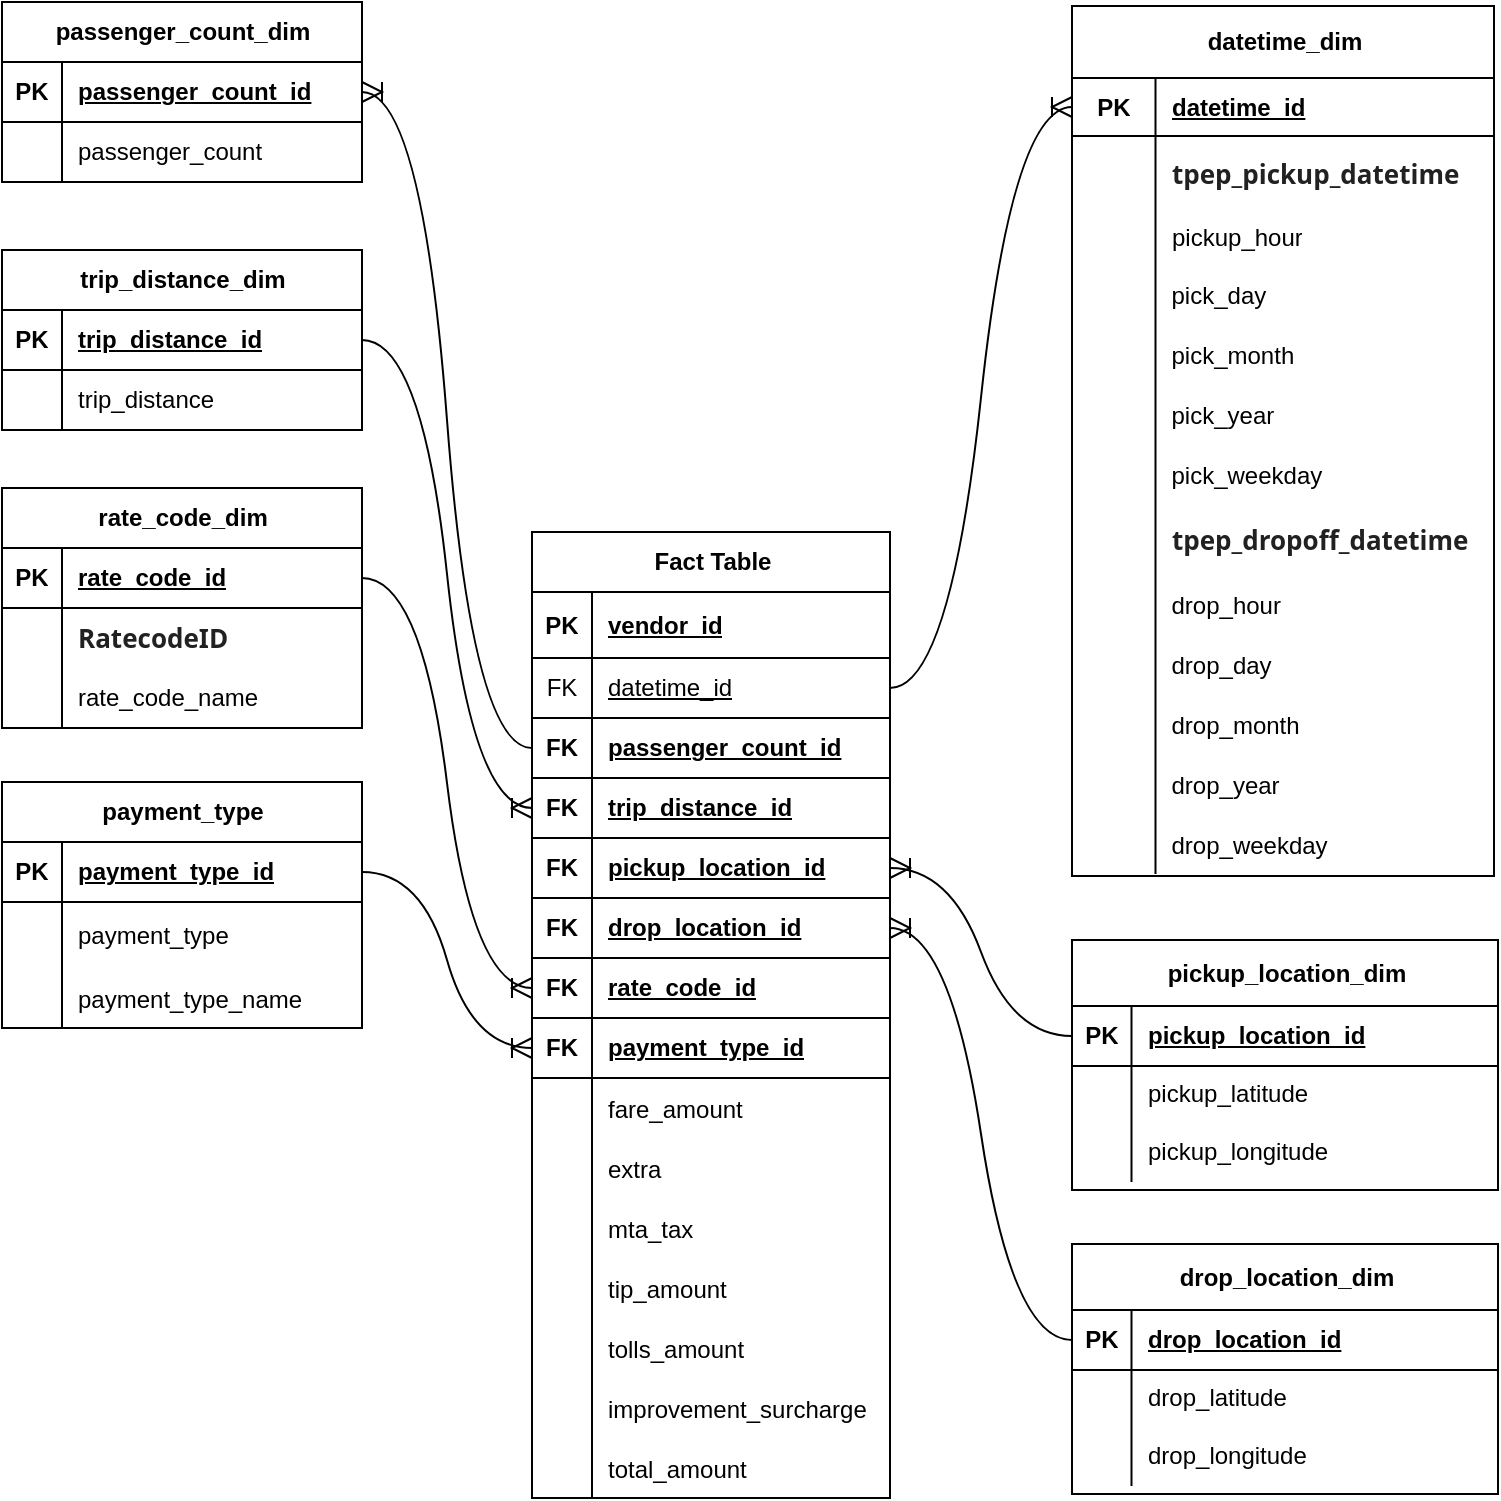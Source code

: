 <mxfile version="24.5.1" type="github">
  <diagram name="Page-1" id="m3vZYG0YwCSzo-38tZGK">
    <mxGraphModel dx="1076" dy="2021" grid="0" gridSize="10" guides="1" tooltips="1" connect="1" arrows="1" fold="1" page="0" pageScale="1" pageWidth="850" pageHeight="1100" math="0" shadow="0">
      <root>
        <mxCell id="0" />
        <mxCell id="1" parent="0" />
        <mxCell id="jOBW6AXI4wweXSDxxBhk-1" value="Fact Table" style="shape=table;startSize=30;container=1;collapsible=1;childLayout=tableLayout;fixedRows=1;rowLines=0;fontStyle=1;align=center;resizeLast=1;html=1;" parent="1" vertex="1">
          <mxGeometry x="172" y="-718" width="179" height="483" as="geometry" />
        </mxCell>
        <mxCell id="jOBW6AXI4wweXSDxxBhk-2" value="" style="shape=tableRow;horizontal=0;startSize=0;swimlaneHead=0;swimlaneBody=0;fillColor=none;collapsible=0;dropTarget=0;points=[[0,0.5],[1,0.5]];portConstraint=eastwest;top=0;left=0;right=0;bottom=1;" parent="jOBW6AXI4wweXSDxxBhk-1" vertex="1">
          <mxGeometry y="30" width="179" height="33" as="geometry" />
        </mxCell>
        <mxCell id="jOBW6AXI4wweXSDxxBhk-3" value="PK" style="shape=partialRectangle;connectable=0;fillColor=none;top=0;left=0;bottom=0;right=0;fontStyle=1;overflow=hidden;whiteSpace=wrap;html=1;" parent="jOBW6AXI4wweXSDxxBhk-2" vertex="1">
          <mxGeometry width="30" height="33" as="geometry">
            <mxRectangle width="30" height="33" as="alternateBounds" />
          </mxGeometry>
        </mxCell>
        <mxCell id="jOBW6AXI4wweXSDxxBhk-4" value="vendor_id" style="shape=partialRectangle;connectable=0;fillColor=none;top=0;left=0;bottom=0;right=0;align=left;spacingLeft=6;fontStyle=5;overflow=hidden;whiteSpace=wrap;html=1;" parent="jOBW6AXI4wweXSDxxBhk-2" vertex="1">
          <mxGeometry x="30" width="149" height="33" as="geometry">
            <mxRectangle width="149" height="33" as="alternateBounds" />
          </mxGeometry>
        </mxCell>
        <mxCell id="jOBW6AXI4wweXSDxxBhk-72" value="" style="shape=tableRow;horizontal=0;startSize=0;swimlaneHead=0;swimlaneBody=0;fillColor=none;collapsible=0;dropTarget=0;points=[[0,0.5],[1,0.5]];portConstraint=eastwest;top=0;left=0;right=0;bottom=1;" parent="jOBW6AXI4wweXSDxxBhk-1" vertex="1">
          <mxGeometry y="63" width="179" height="30" as="geometry" />
        </mxCell>
        <mxCell id="jOBW6AXI4wweXSDxxBhk-73" value="&lt;span style=&quot;font-weight: 400;&quot;&gt;FK&lt;/span&gt;" style="shape=partialRectangle;connectable=0;fillColor=none;top=0;left=0;bottom=0;right=0;fontStyle=1;overflow=hidden;whiteSpace=wrap;html=1;" parent="jOBW6AXI4wweXSDxxBhk-72" vertex="1">
          <mxGeometry width="30" height="30" as="geometry">
            <mxRectangle width="30" height="30" as="alternateBounds" />
          </mxGeometry>
        </mxCell>
        <mxCell id="jOBW6AXI4wweXSDxxBhk-74" value="&lt;span style=&quot;font-weight: 400;&quot;&gt;datetime_id&lt;/span&gt;" style="shape=partialRectangle;connectable=0;fillColor=none;top=0;left=0;bottom=0;right=0;align=left;spacingLeft=6;fontStyle=5;overflow=hidden;whiteSpace=wrap;html=1;" parent="jOBW6AXI4wweXSDxxBhk-72" vertex="1">
          <mxGeometry x="30" width="149" height="30" as="geometry">
            <mxRectangle width="149" height="30" as="alternateBounds" />
          </mxGeometry>
        </mxCell>
        <mxCell id="jOBW6AXI4wweXSDxxBhk-88" value="" style="shape=tableRow;horizontal=0;startSize=0;swimlaneHead=0;swimlaneBody=0;fillColor=none;collapsible=0;dropTarget=0;points=[[0,0.5],[1,0.5]];portConstraint=eastwest;top=0;left=0;right=0;bottom=1;" parent="jOBW6AXI4wweXSDxxBhk-1" vertex="1">
          <mxGeometry y="93" width="179" height="30" as="geometry" />
        </mxCell>
        <mxCell id="jOBW6AXI4wweXSDxxBhk-89" value="FK" style="shape=partialRectangle;connectable=0;fillColor=none;top=0;left=0;bottom=0;right=0;fontStyle=1;overflow=hidden;whiteSpace=wrap;html=1;" parent="jOBW6AXI4wweXSDxxBhk-88" vertex="1">
          <mxGeometry width="30" height="30" as="geometry">
            <mxRectangle width="30" height="30" as="alternateBounds" />
          </mxGeometry>
        </mxCell>
        <mxCell id="jOBW6AXI4wweXSDxxBhk-90" value="passenger_count_id" style="shape=partialRectangle;connectable=0;fillColor=none;top=0;left=0;bottom=0;right=0;align=left;spacingLeft=6;fontStyle=5;overflow=hidden;whiteSpace=wrap;html=1;" parent="jOBW6AXI4wweXSDxxBhk-88" vertex="1">
          <mxGeometry x="30" width="149" height="30" as="geometry">
            <mxRectangle width="149" height="30" as="alternateBounds" />
          </mxGeometry>
        </mxCell>
        <mxCell id="jOBW6AXI4wweXSDxxBhk-108" value="" style="shape=tableRow;horizontal=0;startSize=0;swimlaneHead=0;swimlaneBody=0;fillColor=none;collapsible=0;dropTarget=0;points=[[0,0.5],[1,0.5]];portConstraint=eastwest;top=0;left=0;right=0;bottom=1;" parent="jOBW6AXI4wweXSDxxBhk-1" vertex="1">
          <mxGeometry y="123" width="179" height="30" as="geometry" />
        </mxCell>
        <mxCell id="jOBW6AXI4wweXSDxxBhk-109" value="FK" style="shape=partialRectangle;connectable=0;fillColor=none;top=0;left=0;bottom=0;right=0;fontStyle=1;overflow=hidden;whiteSpace=wrap;html=1;" parent="jOBW6AXI4wweXSDxxBhk-108" vertex="1">
          <mxGeometry width="30" height="30" as="geometry">
            <mxRectangle width="30" height="30" as="alternateBounds" />
          </mxGeometry>
        </mxCell>
        <mxCell id="jOBW6AXI4wweXSDxxBhk-110" value="trip_distance_id" style="shape=partialRectangle;connectable=0;fillColor=none;top=0;left=0;bottom=0;right=0;align=left;spacingLeft=6;fontStyle=5;overflow=hidden;whiteSpace=wrap;html=1;" parent="jOBW6AXI4wweXSDxxBhk-108" vertex="1">
          <mxGeometry x="30" width="149" height="30" as="geometry">
            <mxRectangle width="149" height="30" as="alternateBounds" />
          </mxGeometry>
        </mxCell>
        <mxCell id="O07wSK2jEk8nUm2FwIZC-17" value="" style="shape=tableRow;horizontal=0;startSize=0;swimlaneHead=0;swimlaneBody=0;fillColor=none;collapsible=0;dropTarget=0;points=[[0,0.5],[1,0.5]];portConstraint=eastwest;top=0;left=0;right=0;bottom=1;" vertex="1" parent="jOBW6AXI4wweXSDxxBhk-1">
          <mxGeometry y="153" width="179" height="30" as="geometry" />
        </mxCell>
        <mxCell id="O07wSK2jEk8nUm2FwIZC-18" value="FK" style="shape=partialRectangle;connectable=0;fillColor=none;top=0;left=0;bottom=0;right=0;fontStyle=1;overflow=hidden;whiteSpace=wrap;html=1;" vertex="1" parent="O07wSK2jEk8nUm2FwIZC-17">
          <mxGeometry width="30" height="30" as="geometry">
            <mxRectangle width="30" height="30" as="alternateBounds" />
          </mxGeometry>
        </mxCell>
        <mxCell id="O07wSK2jEk8nUm2FwIZC-19" value="pickup_location_id" style="shape=partialRectangle;connectable=0;fillColor=none;top=0;left=0;bottom=0;right=0;align=left;spacingLeft=6;fontStyle=5;overflow=hidden;whiteSpace=wrap;html=1;" vertex="1" parent="O07wSK2jEk8nUm2FwIZC-17">
          <mxGeometry x="30" width="149" height="30" as="geometry">
            <mxRectangle width="149" height="30" as="alternateBounds" />
          </mxGeometry>
        </mxCell>
        <mxCell id="O07wSK2jEk8nUm2FwIZC-31" value="" style="shape=tableRow;horizontal=0;startSize=0;swimlaneHead=0;swimlaneBody=0;fillColor=none;collapsible=0;dropTarget=0;points=[[0,0.5],[1,0.5]];portConstraint=eastwest;top=0;left=0;right=0;bottom=1;" vertex="1" parent="jOBW6AXI4wweXSDxxBhk-1">
          <mxGeometry y="183" width="179" height="30" as="geometry" />
        </mxCell>
        <mxCell id="O07wSK2jEk8nUm2FwIZC-32" value="FK" style="shape=partialRectangle;connectable=0;fillColor=none;top=0;left=0;bottom=0;right=0;fontStyle=1;overflow=hidden;whiteSpace=wrap;html=1;" vertex="1" parent="O07wSK2jEk8nUm2FwIZC-31">
          <mxGeometry width="30" height="30" as="geometry">
            <mxRectangle width="30" height="30" as="alternateBounds" />
          </mxGeometry>
        </mxCell>
        <mxCell id="O07wSK2jEk8nUm2FwIZC-33" value="drop_location_id" style="shape=partialRectangle;connectable=0;fillColor=none;top=0;left=0;bottom=0;right=0;align=left;spacingLeft=6;fontStyle=5;overflow=hidden;whiteSpace=wrap;html=1;" vertex="1" parent="O07wSK2jEk8nUm2FwIZC-31">
          <mxGeometry x="30" width="149" height="30" as="geometry">
            <mxRectangle width="149" height="30" as="alternateBounds" />
          </mxGeometry>
        </mxCell>
        <mxCell id="O07wSK2jEk8nUm2FwIZC-52" value="" style="shape=tableRow;horizontal=0;startSize=0;swimlaneHead=0;swimlaneBody=0;fillColor=none;collapsible=0;dropTarget=0;points=[[0,0.5],[1,0.5]];portConstraint=eastwest;top=0;left=0;right=0;bottom=1;" vertex="1" parent="jOBW6AXI4wweXSDxxBhk-1">
          <mxGeometry y="213" width="179" height="30" as="geometry" />
        </mxCell>
        <mxCell id="O07wSK2jEk8nUm2FwIZC-53" value="FK" style="shape=partialRectangle;connectable=0;fillColor=none;top=0;left=0;bottom=0;right=0;fontStyle=1;overflow=hidden;whiteSpace=wrap;html=1;" vertex="1" parent="O07wSK2jEk8nUm2FwIZC-52">
          <mxGeometry width="30" height="30" as="geometry">
            <mxRectangle width="30" height="30" as="alternateBounds" />
          </mxGeometry>
        </mxCell>
        <mxCell id="O07wSK2jEk8nUm2FwIZC-54" value="rate_code_id" style="shape=partialRectangle;connectable=0;fillColor=none;top=0;left=0;bottom=0;right=0;align=left;spacingLeft=6;fontStyle=5;overflow=hidden;whiteSpace=wrap;html=1;" vertex="1" parent="O07wSK2jEk8nUm2FwIZC-52">
          <mxGeometry x="30" width="149" height="30" as="geometry">
            <mxRectangle width="149" height="30" as="alternateBounds" />
          </mxGeometry>
        </mxCell>
        <mxCell id="O07wSK2jEk8nUm2FwIZC-69" value="" style="shape=tableRow;horizontal=0;startSize=0;swimlaneHead=0;swimlaneBody=0;fillColor=none;collapsible=0;dropTarget=0;points=[[0,0.5],[1,0.5]];portConstraint=eastwest;top=0;left=0;right=0;bottom=1;" vertex="1" parent="jOBW6AXI4wweXSDxxBhk-1">
          <mxGeometry y="243" width="179" height="30" as="geometry" />
        </mxCell>
        <mxCell id="O07wSK2jEk8nUm2FwIZC-70" value="FK" style="shape=partialRectangle;connectable=0;fillColor=none;top=0;left=0;bottom=0;right=0;fontStyle=1;overflow=hidden;whiteSpace=wrap;html=1;" vertex="1" parent="O07wSK2jEk8nUm2FwIZC-69">
          <mxGeometry width="30" height="30" as="geometry">
            <mxRectangle width="30" height="30" as="alternateBounds" />
          </mxGeometry>
        </mxCell>
        <mxCell id="O07wSK2jEk8nUm2FwIZC-71" value="payment_type_id" style="shape=partialRectangle;connectable=0;fillColor=none;top=0;left=0;bottom=0;right=0;align=left;spacingLeft=6;fontStyle=5;overflow=hidden;whiteSpace=wrap;html=1;" vertex="1" parent="O07wSK2jEk8nUm2FwIZC-69">
          <mxGeometry x="30" width="149" height="30" as="geometry">
            <mxRectangle width="149" height="30" as="alternateBounds" />
          </mxGeometry>
        </mxCell>
        <mxCell id="O07wSK2jEk8nUm2FwIZC-76" value="" style="shape=tableRow;horizontal=0;startSize=0;swimlaneHead=0;swimlaneBody=0;fillColor=none;collapsible=0;dropTarget=0;points=[[0,0.5],[1,0.5]];portConstraint=eastwest;top=0;left=0;right=0;bottom=0;" vertex="1" parent="jOBW6AXI4wweXSDxxBhk-1">
          <mxGeometry y="273" width="179" height="30" as="geometry" />
        </mxCell>
        <mxCell id="O07wSK2jEk8nUm2FwIZC-77" value="" style="shape=partialRectangle;connectable=0;fillColor=none;top=0;left=0;bottom=0;right=0;editable=1;overflow=hidden;" vertex="1" parent="O07wSK2jEk8nUm2FwIZC-76">
          <mxGeometry width="30" height="30" as="geometry">
            <mxRectangle width="30" height="30" as="alternateBounds" />
          </mxGeometry>
        </mxCell>
        <mxCell id="O07wSK2jEk8nUm2FwIZC-78" value="fare_amount" style="shape=partialRectangle;connectable=0;fillColor=none;top=0;left=0;bottom=0;right=0;align=left;spacingLeft=6;overflow=hidden;" vertex="1" parent="O07wSK2jEk8nUm2FwIZC-76">
          <mxGeometry x="30" width="149" height="30" as="geometry">
            <mxRectangle width="149" height="30" as="alternateBounds" />
          </mxGeometry>
        </mxCell>
        <mxCell id="O07wSK2jEk8nUm2FwIZC-79" value="" style="shape=tableRow;horizontal=0;startSize=0;swimlaneHead=0;swimlaneBody=0;fillColor=none;collapsible=0;dropTarget=0;points=[[0,0.5],[1,0.5]];portConstraint=eastwest;top=0;left=0;right=0;bottom=0;" vertex="1" parent="jOBW6AXI4wweXSDxxBhk-1">
          <mxGeometry y="303" width="179" height="30" as="geometry" />
        </mxCell>
        <mxCell id="O07wSK2jEk8nUm2FwIZC-80" value="" style="shape=partialRectangle;connectable=0;fillColor=none;top=0;left=0;bottom=0;right=0;editable=1;overflow=hidden;" vertex="1" parent="O07wSK2jEk8nUm2FwIZC-79">
          <mxGeometry width="30" height="30" as="geometry">
            <mxRectangle width="30" height="30" as="alternateBounds" />
          </mxGeometry>
        </mxCell>
        <mxCell id="O07wSK2jEk8nUm2FwIZC-81" value="extra" style="shape=partialRectangle;connectable=0;fillColor=none;top=0;left=0;bottom=0;right=0;align=left;spacingLeft=6;overflow=hidden;" vertex="1" parent="O07wSK2jEk8nUm2FwIZC-79">
          <mxGeometry x="30" width="149" height="30" as="geometry">
            <mxRectangle width="149" height="30" as="alternateBounds" />
          </mxGeometry>
        </mxCell>
        <mxCell id="O07wSK2jEk8nUm2FwIZC-82" value="" style="shape=tableRow;horizontal=0;startSize=0;swimlaneHead=0;swimlaneBody=0;fillColor=none;collapsible=0;dropTarget=0;points=[[0,0.5],[1,0.5]];portConstraint=eastwest;top=0;left=0;right=0;bottom=0;" vertex="1" parent="jOBW6AXI4wweXSDxxBhk-1">
          <mxGeometry y="333" width="179" height="30" as="geometry" />
        </mxCell>
        <mxCell id="O07wSK2jEk8nUm2FwIZC-83" value="" style="shape=partialRectangle;connectable=0;fillColor=none;top=0;left=0;bottom=0;right=0;editable=1;overflow=hidden;" vertex="1" parent="O07wSK2jEk8nUm2FwIZC-82">
          <mxGeometry width="30" height="30" as="geometry">
            <mxRectangle width="30" height="30" as="alternateBounds" />
          </mxGeometry>
        </mxCell>
        <mxCell id="O07wSK2jEk8nUm2FwIZC-84" value="mta_tax" style="shape=partialRectangle;connectable=0;fillColor=none;top=0;left=0;bottom=0;right=0;align=left;spacingLeft=6;overflow=hidden;" vertex="1" parent="O07wSK2jEk8nUm2FwIZC-82">
          <mxGeometry x="30" width="149" height="30" as="geometry">
            <mxRectangle width="149" height="30" as="alternateBounds" />
          </mxGeometry>
        </mxCell>
        <mxCell id="O07wSK2jEk8nUm2FwIZC-85" value="" style="shape=tableRow;horizontal=0;startSize=0;swimlaneHead=0;swimlaneBody=0;fillColor=none;collapsible=0;dropTarget=0;points=[[0,0.5],[1,0.5]];portConstraint=eastwest;top=0;left=0;right=0;bottom=0;" vertex="1" parent="jOBW6AXI4wweXSDxxBhk-1">
          <mxGeometry y="363" width="179" height="30" as="geometry" />
        </mxCell>
        <mxCell id="O07wSK2jEk8nUm2FwIZC-86" value="" style="shape=partialRectangle;connectable=0;fillColor=none;top=0;left=0;bottom=0;right=0;editable=1;overflow=hidden;" vertex="1" parent="O07wSK2jEk8nUm2FwIZC-85">
          <mxGeometry width="30" height="30" as="geometry">
            <mxRectangle width="30" height="30" as="alternateBounds" />
          </mxGeometry>
        </mxCell>
        <mxCell id="O07wSK2jEk8nUm2FwIZC-87" value="tip_amount" style="shape=partialRectangle;connectable=0;fillColor=none;top=0;left=0;bottom=0;right=0;align=left;spacingLeft=6;overflow=hidden;" vertex="1" parent="O07wSK2jEk8nUm2FwIZC-85">
          <mxGeometry x="30" width="149" height="30" as="geometry">
            <mxRectangle width="149" height="30" as="alternateBounds" />
          </mxGeometry>
        </mxCell>
        <mxCell id="O07wSK2jEk8nUm2FwIZC-88" value="" style="shape=tableRow;horizontal=0;startSize=0;swimlaneHead=0;swimlaneBody=0;fillColor=none;collapsible=0;dropTarget=0;points=[[0,0.5],[1,0.5]];portConstraint=eastwest;top=0;left=0;right=0;bottom=0;" vertex="1" parent="jOBW6AXI4wweXSDxxBhk-1">
          <mxGeometry y="393" width="179" height="30" as="geometry" />
        </mxCell>
        <mxCell id="O07wSK2jEk8nUm2FwIZC-89" value="" style="shape=partialRectangle;connectable=0;fillColor=none;top=0;left=0;bottom=0;right=0;editable=1;overflow=hidden;" vertex="1" parent="O07wSK2jEk8nUm2FwIZC-88">
          <mxGeometry width="30" height="30" as="geometry">
            <mxRectangle width="30" height="30" as="alternateBounds" />
          </mxGeometry>
        </mxCell>
        <mxCell id="O07wSK2jEk8nUm2FwIZC-90" value="tolls_amount" style="shape=partialRectangle;connectable=0;fillColor=none;top=0;left=0;bottom=0;right=0;align=left;spacingLeft=6;overflow=hidden;" vertex="1" parent="O07wSK2jEk8nUm2FwIZC-88">
          <mxGeometry x="30" width="149" height="30" as="geometry">
            <mxRectangle width="149" height="30" as="alternateBounds" />
          </mxGeometry>
        </mxCell>
        <mxCell id="O07wSK2jEk8nUm2FwIZC-91" value="" style="shape=tableRow;horizontal=0;startSize=0;swimlaneHead=0;swimlaneBody=0;fillColor=none;collapsible=0;dropTarget=0;points=[[0,0.5],[1,0.5]];portConstraint=eastwest;top=0;left=0;right=0;bottom=0;" vertex="1" parent="jOBW6AXI4wweXSDxxBhk-1">
          <mxGeometry y="423" width="179" height="30" as="geometry" />
        </mxCell>
        <mxCell id="O07wSK2jEk8nUm2FwIZC-92" value="" style="shape=partialRectangle;connectable=0;fillColor=none;top=0;left=0;bottom=0;right=0;editable=1;overflow=hidden;" vertex="1" parent="O07wSK2jEk8nUm2FwIZC-91">
          <mxGeometry width="30" height="30" as="geometry">
            <mxRectangle width="30" height="30" as="alternateBounds" />
          </mxGeometry>
        </mxCell>
        <mxCell id="O07wSK2jEk8nUm2FwIZC-93" value="improvement_surcharge" style="shape=partialRectangle;connectable=0;fillColor=none;top=0;left=0;bottom=0;right=0;align=left;spacingLeft=6;overflow=hidden;" vertex="1" parent="O07wSK2jEk8nUm2FwIZC-91">
          <mxGeometry x="30" width="149" height="30" as="geometry">
            <mxRectangle width="149" height="30" as="alternateBounds" />
          </mxGeometry>
        </mxCell>
        <mxCell id="O07wSK2jEk8nUm2FwIZC-94" value="" style="shape=tableRow;horizontal=0;startSize=0;swimlaneHead=0;swimlaneBody=0;fillColor=none;collapsible=0;dropTarget=0;points=[[0,0.5],[1,0.5]];portConstraint=eastwest;top=0;left=0;right=0;bottom=0;" vertex="1" parent="jOBW6AXI4wweXSDxxBhk-1">
          <mxGeometry y="453" width="179" height="30" as="geometry" />
        </mxCell>
        <mxCell id="O07wSK2jEk8nUm2FwIZC-95" value="" style="shape=partialRectangle;connectable=0;fillColor=none;top=0;left=0;bottom=0;right=0;editable=1;overflow=hidden;" vertex="1" parent="O07wSK2jEk8nUm2FwIZC-94">
          <mxGeometry width="30" height="30" as="geometry">
            <mxRectangle width="30" height="30" as="alternateBounds" />
          </mxGeometry>
        </mxCell>
        <mxCell id="O07wSK2jEk8nUm2FwIZC-96" value="total_amount" style="shape=partialRectangle;connectable=0;fillColor=none;top=0;left=0;bottom=0;right=0;align=left;spacingLeft=6;overflow=hidden;" vertex="1" parent="O07wSK2jEk8nUm2FwIZC-94">
          <mxGeometry x="30" width="149" height="30" as="geometry">
            <mxRectangle width="149" height="30" as="alternateBounds" />
          </mxGeometry>
        </mxCell>
        <mxCell id="jOBW6AXI4wweXSDxxBhk-27" value="" style="shape=tableRow;horizontal=0;startSize=0;swimlaneHead=0;swimlaneBody=0;fillColor=none;collapsible=0;dropTarget=0;points=[[0,0.5],[1,0.5]];portConstraint=eastwest;top=0;left=0;right=0;bottom=0;" parent="1" vertex="1">
          <mxGeometry x="159" y="-734" width="211" height="30" as="geometry" />
        </mxCell>
        <mxCell id="jOBW6AXI4wweXSDxxBhk-28" value="" style="shape=partialRectangle;connectable=0;fillColor=none;top=0;left=0;bottom=0;right=0;editable=1;overflow=hidden;whiteSpace=wrap;html=1;" parent="jOBW6AXI4wweXSDxxBhk-27" vertex="1">
          <mxGeometry width="30" height="30" as="geometry">
            <mxRectangle width="30" height="30" as="alternateBounds" />
          </mxGeometry>
        </mxCell>
        <mxCell id="jOBW6AXI4wweXSDxxBhk-14" value="datetime_dim" style="shape=table;startSize=36;container=1;collapsible=1;childLayout=tableLayout;fixedRows=1;rowLines=0;fontStyle=1;align=center;resizeLast=1;html=1;" parent="1" vertex="1">
          <mxGeometry x="442" y="-981" width="211" height="435" as="geometry">
            <mxRectangle x="-65" y="-163" width="107" height="36" as="alternateBounds" />
          </mxGeometry>
        </mxCell>
        <mxCell id="jOBW6AXI4wweXSDxxBhk-15" value="" style="shape=tableRow;horizontal=0;startSize=0;swimlaneHead=0;swimlaneBody=0;fillColor=none;collapsible=0;dropTarget=0;points=[[0,0.5],[1,0.5]];portConstraint=eastwest;top=0;left=0;right=0;bottom=1;" parent="jOBW6AXI4wweXSDxxBhk-14" vertex="1">
          <mxGeometry y="36" width="211" height="29" as="geometry" />
        </mxCell>
        <mxCell id="jOBW6AXI4wweXSDxxBhk-16" value="PK" style="shape=partialRectangle;connectable=0;fillColor=none;top=0;left=0;bottom=0;right=0;fontStyle=1;overflow=hidden;whiteSpace=wrap;html=1;" parent="jOBW6AXI4wweXSDxxBhk-15" vertex="1">
          <mxGeometry width="41.75" height="29" as="geometry">
            <mxRectangle width="41.75" height="29" as="alternateBounds" />
          </mxGeometry>
        </mxCell>
        <mxCell id="jOBW6AXI4wweXSDxxBhk-17" value="datetime_id" style="shape=partialRectangle;connectable=0;fillColor=none;top=0;left=0;bottom=0;right=0;align=left;spacingLeft=6;fontStyle=5;overflow=hidden;whiteSpace=wrap;html=1;" parent="jOBW6AXI4wweXSDxxBhk-15" vertex="1">
          <mxGeometry x="41.75" width="169.25" height="29" as="geometry">
            <mxRectangle width="169.25" height="29" as="alternateBounds" />
          </mxGeometry>
        </mxCell>
        <mxCell id="jOBW6AXI4wweXSDxxBhk-18" value="" style="shape=tableRow;horizontal=0;startSize=0;swimlaneHead=0;swimlaneBody=0;fillColor=none;collapsible=0;dropTarget=0;points=[[0,0.5],[1,0.5]];portConstraint=eastwest;top=0;left=0;right=0;bottom=0;" parent="jOBW6AXI4wweXSDxxBhk-14" vertex="1">
          <mxGeometry y="65" width="211" height="38" as="geometry" />
        </mxCell>
        <mxCell id="jOBW6AXI4wweXSDxxBhk-19" value="" style="shape=partialRectangle;connectable=0;fillColor=none;top=0;left=0;bottom=0;right=0;editable=1;overflow=hidden;whiteSpace=wrap;html=1;" parent="jOBW6AXI4wweXSDxxBhk-18" vertex="1">
          <mxGeometry width="41.75" height="38" as="geometry">
            <mxRectangle width="41.75" height="38" as="alternateBounds" />
          </mxGeometry>
        </mxCell>
        <mxCell id="jOBW6AXI4wweXSDxxBhk-20" value="&lt;span style=&quot;color: rgba(0, 0, 0, 0.87); font-family: system-ui, -apple-system, blinkmacsystemfont, &amp;quot;Segoe UI&amp;quot;, helvetica, arial, sans-serif, &amp;quot;Apple Color Emoji&amp;quot;, &amp;quot;Segoe UI Emoji&amp;quot;, &amp;quot;Segoe UI Symbol&amp;quot;; font-size: 13px; font-weight: 700; text-align: right;&quot;&gt;tpep_pickup_datetime&lt;/span&gt;" style="shape=partialRectangle;connectable=0;fillColor=none;top=0;left=0;bottom=0;right=0;align=left;spacingLeft=6;overflow=hidden;whiteSpace=wrap;html=1;" parent="jOBW6AXI4wweXSDxxBhk-18" vertex="1">
          <mxGeometry x="41.75" width="169.25" height="38" as="geometry">
            <mxRectangle width="169.25" height="38" as="alternateBounds" />
          </mxGeometry>
        </mxCell>
        <mxCell id="jOBW6AXI4wweXSDxxBhk-24" value="" style="shape=tableRow;horizontal=0;startSize=0;swimlaneHead=0;swimlaneBody=0;fillColor=none;collapsible=0;dropTarget=0;points=[[0,0.5],[1,0.5]];portConstraint=eastwest;top=0;left=0;right=0;bottom=0;" parent="jOBW6AXI4wweXSDxxBhk-14" vertex="1">
          <mxGeometry y="103" width="211" height="26" as="geometry" />
        </mxCell>
        <mxCell id="jOBW6AXI4wweXSDxxBhk-25" value="" style="shape=partialRectangle;connectable=0;fillColor=none;top=0;left=0;bottom=0;right=0;editable=1;overflow=hidden;whiteSpace=wrap;html=1;" parent="jOBW6AXI4wweXSDxxBhk-24" vertex="1">
          <mxGeometry width="41.75" height="26" as="geometry">
            <mxRectangle width="41.75" height="26" as="alternateBounds" />
          </mxGeometry>
        </mxCell>
        <mxCell id="jOBW6AXI4wweXSDxxBhk-26" value="pickup_hour" style="shape=partialRectangle;connectable=0;fillColor=none;top=0;left=0;bottom=0;right=0;align=left;spacingLeft=6;overflow=hidden;whiteSpace=wrap;html=1;" parent="jOBW6AXI4wweXSDxxBhk-24" vertex="1">
          <mxGeometry x="41.75" width="169.25" height="26" as="geometry">
            <mxRectangle width="169.25" height="26" as="alternateBounds" />
          </mxGeometry>
        </mxCell>
        <mxCell id="jOBW6AXI4wweXSDxxBhk-39" value="" style="shape=tableRow;horizontal=0;startSize=0;swimlaneHead=0;swimlaneBody=0;fillColor=none;collapsible=0;dropTarget=0;points=[[0,0.5],[1,0.5]];portConstraint=eastwest;top=0;left=0;right=0;bottom=0;" parent="jOBW6AXI4wweXSDxxBhk-14" vertex="1">
          <mxGeometry y="129" width="211" height="30" as="geometry" />
        </mxCell>
        <mxCell id="jOBW6AXI4wweXSDxxBhk-40" value="" style="shape=partialRectangle;connectable=0;fillColor=none;top=0;left=0;bottom=0;right=0;editable=1;overflow=hidden;" parent="jOBW6AXI4wweXSDxxBhk-39" vertex="1">
          <mxGeometry width="41.75" height="30" as="geometry">
            <mxRectangle width="41.75" height="30" as="alternateBounds" />
          </mxGeometry>
        </mxCell>
        <mxCell id="jOBW6AXI4wweXSDxxBhk-41" value="pick_day" style="shape=partialRectangle;connectable=0;fillColor=none;top=0;left=0;bottom=0;right=0;align=left;spacingLeft=6;overflow=hidden;" parent="jOBW6AXI4wweXSDxxBhk-39" vertex="1">
          <mxGeometry x="41.75" width="169.25" height="30" as="geometry">
            <mxRectangle width="169.25" height="30" as="alternateBounds" />
          </mxGeometry>
        </mxCell>
        <mxCell id="jOBW6AXI4wweXSDxxBhk-42" value="" style="shape=tableRow;horizontal=0;startSize=0;swimlaneHead=0;swimlaneBody=0;fillColor=none;collapsible=0;dropTarget=0;points=[[0,0.5],[1,0.5]];portConstraint=eastwest;top=0;left=0;right=0;bottom=0;" parent="jOBW6AXI4wweXSDxxBhk-14" vertex="1">
          <mxGeometry y="159" width="211" height="30" as="geometry" />
        </mxCell>
        <mxCell id="jOBW6AXI4wweXSDxxBhk-43" value="" style="shape=partialRectangle;connectable=0;fillColor=none;top=0;left=0;bottom=0;right=0;editable=1;overflow=hidden;" parent="jOBW6AXI4wweXSDxxBhk-42" vertex="1">
          <mxGeometry width="41.75" height="30" as="geometry">
            <mxRectangle width="41.75" height="30" as="alternateBounds" />
          </mxGeometry>
        </mxCell>
        <mxCell id="jOBW6AXI4wweXSDxxBhk-44" value="pick_month" style="shape=partialRectangle;connectable=0;fillColor=none;top=0;left=0;bottom=0;right=0;align=left;spacingLeft=6;overflow=hidden;" parent="jOBW6AXI4wweXSDxxBhk-42" vertex="1">
          <mxGeometry x="41.75" width="169.25" height="30" as="geometry">
            <mxRectangle width="169.25" height="30" as="alternateBounds" />
          </mxGeometry>
        </mxCell>
        <mxCell id="jOBW6AXI4wweXSDxxBhk-45" value="" style="shape=tableRow;horizontal=0;startSize=0;swimlaneHead=0;swimlaneBody=0;fillColor=none;collapsible=0;dropTarget=0;points=[[0,0.5],[1,0.5]];portConstraint=eastwest;top=0;left=0;right=0;bottom=0;" parent="jOBW6AXI4wweXSDxxBhk-14" vertex="1">
          <mxGeometry y="189" width="211" height="30" as="geometry" />
        </mxCell>
        <mxCell id="jOBW6AXI4wweXSDxxBhk-46" value="" style="shape=partialRectangle;connectable=0;fillColor=none;top=0;left=0;bottom=0;right=0;editable=1;overflow=hidden;" parent="jOBW6AXI4wweXSDxxBhk-45" vertex="1">
          <mxGeometry width="41.75" height="30" as="geometry">
            <mxRectangle width="41.75" height="30" as="alternateBounds" />
          </mxGeometry>
        </mxCell>
        <mxCell id="jOBW6AXI4wweXSDxxBhk-47" value="pick_year" style="shape=partialRectangle;connectable=0;fillColor=none;top=0;left=0;bottom=0;right=0;align=left;spacingLeft=6;overflow=hidden;" parent="jOBW6AXI4wweXSDxxBhk-45" vertex="1">
          <mxGeometry x="41.75" width="169.25" height="30" as="geometry">
            <mxRectangle width="169.25" height="30" as="alternateBounds" />
          </mxGeometry>
        </mxCell>
        <mxCell id="jOBW6AXI4wweXSDxxBhk-48" value="" style="shape=tableRow;horizontal=0;startSize=0;swimlaneHead=0;swimlaneBody=0;fillColor=none;collapsible=0;dropTarget=0;points=[[0,0.5],[1,0.5]];portConstraint=eastwest;top=0;left=0;right=0;bottom=0;" parent="jOBW6AXI4wweXSDxxBhk-14" vertex="1">
          <mxGeometry y="219" width="211" height="30" as="geometry" />
        </mxCell>
        <mxCell id="jOBW6AXI4wweXSDxxBhk-49" value="" style="shape=partialRectangle;connectable=0;fillColor=none;top=0;left=0;bottom=0;right=0;editable=1;overflow=hidden;" parent="jOBW6AXI4wweXSDxxBhk-48" vertex="1">
          <mxGeometry width="41.75" height="30" as="geometry">
            <mxRectangle width="41.75" height="30" as="alternateBounds" />
          </mxGeometry>
        </mxCell>
        <mxCell id="jOBW6AXI4wweXSDxxBhk-50" value="pick_weekday" style="shape=partialRectangle;connectable=0;fillColor=none;top=0;left=0;bottom=0;right=0;align=left;spacingLeft=6;overflow=hidden;" parent="jOBW6AXI4wweXSDxxBhk-48" vertex="1">
          <mxGeometry x="41.75" width="169.25" height="30" as="geometry">
            <mxRectangle width="169.25" height="30" as="alternateBounds" />
          </mxGeometry>
        </mxCell>
        <mxCell id="jOBW6AXI4wweXSDxxBhk-21" value="" style="shape=tableRow;horizontal=0;startSize=0;swimlaneHead=0;swimlaneBody=0;fillColor=none;collapsible=0;dropTarget=0;points=[[0,0.5],[1,0.5]];portConstraint=eastwest;top=0;left=0;right=0;bottom=0;" parent="jOBW6AXI4wweXSDxxBhk-14" vertex="1">
          <mxGeometry y="249" width="211" height="35" as="geometry" />
        </mxCell>
        <mxCell id="jOBW6AXI4wweXSDxxBhk-22" value="" style="shape=partialRectangle;connectable=0;fillColor=none;top=0;left=0;bottom=0;right=0;editable=1;overflow=hidden;whiteSpace=wrap;html=1;" parent="jOBW6AXI4wweXSDxxBhk-21" vertex="1">
          <mxGeometry width="41.75" height="35" as="geometry">
            <mxRectangle width="41.75" height="35" as="alternateBounds" />
          </mxGeometry>
        </mxCell>
        <mxCell id="jOBW6AXI4wweXSDxxBhk-23" value="&lt;span style=&quot;color: rgba(0, 0, 0, 0.87); font-family: system-ui, -apple-system, blinkmacsystemfont, &amp;quot;Segoe UI&amp;quot;, helvetica, arial, sans-serif, &amp;quot;Apple Color Emoji&amp;quot;, &amp;quot;Segoe UI Emoji&amp;quot;, &amp;quot;Segoe UI Symbol&amp;quot;; font-size: 13px; font-weight: 700; text-align: right;&quot;&gt;tpep_dropoff_datetime&lt;/span&gt;" style="shape=partialRectangle;connectable=0;fillColor=none;top=0;left=0;bottom=0;right=0;align=left;spacingLeft=6;overflow=hidden;whiteSpace=wrap;html=1;" parent="jOBW6AXI4wweXSDxxBhk-21" vertex="1">
          <mxGeometry x="41.75" width="169.25" height="35" as="geometry">
            <mxRectangle width="169.25" height="35" as="alternateBounds" />
          </mxGeometry>
        </mxCell>
        <mxCell id="jOBW6AXI4wweXSDxxBhk-51" value="" style="shape=tableRow;horizontal=0;startSize=0;swimlaneHead=0;swimlaneBody=0;fillColor=none;collapsible=0;dropTarget=0;points=[[0,0.5],[1,0.5]];portConstraint=eastwest;top=0;left=0;right=0;bottom=0;" parent="jOBW6AXI4wweXSDxxBhk-14" vertex="1">
          <mxGeometry y="284" width="211" height="30" as="geometry" />
        </mxCell>
        <mxCell id="jOBW6AXI4wweXSDxxBhk-52" value="" style="shape=partialRectangle;connectable=0;fillColor=none;top=0;left=0;bottom=0;right=0;editable=1;overflow=hidden;" parent="jOBW6AXI4wweXSDxxBhk-51" vertex="1">
          <mxGeometry width="41.75" height="30" as="geometry">
            <mxRectangle width="41.75" height="30" as="alternateBounds" />
          </mxGeometry>
        </mxCell>
        <mxCell id="jOBW6AXI4wweXSDxxBhk-53" value="drop_hour" style="shape=partialRectangle;connectable=0;fillColor=none;top=0;left=0;bottom=0;right=0;align=left;spacingLeft=6;overflow=hidden;" parent="jOBW6AXI4wweXSDxxBhk-51" vertex="1">
          <mxGeometry x="41.75" width="169.25" height="30" as="geometry">
            <mxRectangle width="169.25" height="30" as="alternateBounds" />
          </mxGeometry>
        </mxCell>
        <mxCell id="jOBW6AXI4wweXSDxxBhk-57" value="" style="shape=tableRow;horizontal=0;startSize=0;swimlaneHead=0;swimlaneBody=0;fillColor=none;collapsible=0;dropTarget=0;points=[[0,0.5],[1,0.5]];portConstraint=eastwest;top=0;left=0;right=0;bottom=0;" parent="jOBW6AXI4wweXSDxxBhk-14" vertex="1">
          <mxGeometry y="314" width="211" height="30" as="geometry" />
        </mxCell>
        <mxCell id="jOBW6AXI4wweXSDxxBhk-58" value="" style="shape=partialRectangle;connectable=0;fillColor=none;top=0;left=0;bottom=0;right=0;editable=1;overflow=hidden;" parent="jOBW6AXI4wweXSDxxBhk-57" vertex="1">
          <mxGeometry width="41.75" height="30" as="geometry">
            <mxRectangle width="41.75" height="30" as="alternateBounds" />
          </mxGeometry>
        </mxCell>
        <mxCell id="jOBW6AXI4wweXSDxxBhk-59" value="drop_day" style="shape=partialRectangle;connectable=0;fillColor=none;top=0;left=0;bottom=0;right=0;align=left;spacingLeft=6;overflow=hidden;" parent="jOBW6AXI4wweXSDxxBhk-57" vertex="1">
          <mxGeometry x="41.75" width="169.25" height="30" as="geometry">
            <mxRectangle width="169.25" height="30" as="alternateBounds" />
          </mxGeometry>
        </mxCell>
        <mxCell id="jOBW6AXI4wweXSDxxBhk-60" value="" style="shape=tableRow;horizontal=0;startSize=0;swimlaneHead=0;swimlaneBody=0;fillColor=none;collapsible=0;dropTarget=0;points=[[0,0.5],[1,0.5]];portConstraint=eastwest;top=0;left=0;right=0;bottom=0;" parent="jOBW6AXI4wweXSDxxBhk-14" vertex="1">
          <mxGeometry y="344" width="211" height="30" as="geometry" />
        </mxCell>
        <mxCell id="jOBW6AXI4wweXSDxxBhk-61" value="" style="shape=partialRectangle;connectable=0;fillColor=none;top=0;left=0;bottom=0;right=0;editable=1;overflow=hidden;" parent="jOBW6AXI4wweXSDxxBhk-60" vertex="1">
          <mxGeometry width="41.75" height="30" as="geometry">
            <mxRectangle width="41.75" height="30" as="alternateBounds" />
          </mxGeometry>
        </mxCell>
        <mxCell id="jOBW6AXI4wweXSDxxBhk-62" value="drop_month" style="shape=partialRectangle;connectable=0;fillColor=none;top=0;left=0;bottom=0;right=0;align=left;spacingLeft=6;overflow=hidden;" parent="jOBW6AXI4wweXSDxxBhk-60" vertex="1">
          <mxGeometry x="41.75" width="169.25" height="30" as="geometry">
            <mxRectangle width="169.25" height="30" as="alternateBounds" />
          </mxGeometry>
        </mxCell>
        <mxCell id="jOBW6AXI4wweXSDxxBhk-63" value="" style="shape=tableRow;horizontal=0;startSize=0;swimlaneHead=0;swimlaneBody=0;fillColor=none;collapsible=0;dropTarget=0;points=[[0,0.5],[1,0.5]];portConstraint=eastwest;top=0;left=0;right=0;bottom=0;" parent="jOBW6AXI4wweXSDxxBhk-14" vertex="1">
          <mxGeometry y="374" width="211" height="30" as="geometry" />
        </mxCell>
        <mxCell id="jOBW6AXI4wweXSDxxBhk-64" value="" style="shape=partialRectangle;connectable=0;fillColor=none;top=0;left=0;bottom=0;right=0;editable=1;overflow=hidden;" parent="jOBW6AXI4wweXSDxxBhk-63" vertex="1">
          <mxGeometry width="41.75" height="30" as="geometry">
            <mxRectangle width="41.75" height="30" as="alternateBounds" />
          </mxGeometry>
        </mxCell>
        <mxCell id="jOBW6AXI4wweXSDxxBhk-65" value="drop_year" style="shape=partialRectangle;connectable=0;fillColor=none;top=0;left=0;bottom=0;right=0;align=left;spacingLeft=6;overflow=hidden;" parent="jOBW6AXI4wweXSDxxBhk-63" vertex="1">
          <mxGeometry x="41.75" width="169.25" height="30" as="geometry">
            <mxRectangle width="169.25" height="30" as="alternateBounds" />
          </mxGeometry>
        </mxCell>
        <mxCell id="jOBW6AXI4wweXSDxxBhk-54" value="" style="shape=tableRow;horizontal=0;startSize=0;swimlaneHead=0;swimlaneBody=0;fillColor=none;collapsible=0;dropTarget=0;points=[[0,0.5],[1,0.5]];portConstraint=eastwest;top=0;left=0;right=0;bottom=0;" parent="jOBW6AXI4wweXSDxxBhk-14" vertex="1">
          <mxGeometry y="404" width="211" height="30" as="geometry" />
        </mxCell>
        <mxCell id="jOBW6AXI4wweXSDxxBhk-55" value="" style="shape=partialRectangle;connectable=0;fillColor=none;top=0;left=0;bottom=0;right=0;editable=1;overflow=hidden;" parent="jOBW6AXI4wweXSDxxBhk-54" vertex="1">
          <mxGeometry width="41.75" height="30" as="geometry">
            <mxRectangle width="41.75" height="30" as="alternateBounds" />
          </mxGeometry>
        </mxCell>
        <mxCell id="jOBW6AXI4wweXSDxxBhk-56" value="drop_weekday" style="shape=partialRectangle;connectable=0;fillColor=none;top=0;left=0;bottom=0;right=0;align=left;spacingLeft=6;overflow=hidden;" parent="jOBW6AXI4wweXSDxxBhk-54" vertex="1">
          <mxGeometry x="41.75" width="169.25" height="30" as="geometry">
            <mxRectangle width="169.25" height="30" as="alternateBounds" />
          </mxGeometry>
        </mxCell>
        <mxCell id="jOBW6AXI4wweXSDxxBhk-75" value="passenger_count_dim" style="shape=table;startSize=30;container=1;collapsible=1;childLayout=tableLayout;fixedRows=1;rowLines=0;fontStyle=1;align=center;resizeLast=1;html=1;" parent="1" vertex="1">
          <mxGeometry x="-93" y="-983" width="180" height="90" as="geometry" />
        </mxCell>
        <mxCell id="jOBW6AXI4wweXSDxxBhk-76" value="" style="shape=tableRow;horizontal=0;startSize=0;swimlaneHead=0;swimlaneBody=0;fillColor=none;collapsible=0;dropTarget=0;points=[[0,0.5],[1,0.5]];portConstraint=eastwest;top=0;left=0;right=0;bottom=1;" parent="jOBW6AXI4wweXSDxxBhk-75" vertex="1">
          <mxGeometry y="30" width="180" height="30" as="geometry" />
        </mxCell>
        <mxCell id="jOBW6AXI4wweXSDxxBhk-77" value="PK" style="shape=partialRectangle;connectable=0;fillColor=none;top=0;left=0;bottom=0;right=0;fontStyle=1;overflow=hidden;whiteSpace=wrap;html=1;" parent="jOBW6AXI4wweXSDxxBhk-76" vertex="1">
          <mxGeometry width="30" height="30" as="geometry">
            <mxRectangle width="30" height="30" as="alternateBounds" />
          </mxGeometry>
        </mxCell>
        <mxCell id="jOBW6AXI4wweXSDxxBhk-78" value="passenger_count_id" style="shape=partialRectangle;connectable=0;fillColor=none;top=0;left=0;bottom=0;right=0;align=left;spacingLeft=6;fontStyle=5;overflow=hidden;whiteSpace=wrap;html=1;" parent="jOBW6AXI4wweXSDxxBhk-76" vertex="1">
          <mxGeometry x="30" width="150" height="30" as="geometry">
            <mxRectangle width="150" height="30" as="alternateBounds" />
          </mxGeometry>
        </mxCell>
        <mxCell id="jOBW6AXI4wweXSDxxBhk-79" value="" style="shape=tableRow;horizontal=0;startSize=0;swimlaneHead=0;swimlaneBody=0;fillColor=none;collapsible=0;dropTarget=0;points=[[0,0.5],[1,0.5]];portConstraint=eastwest;top=0;left=0;right=0;bottom=0;" parent="jOBW6AXI4wweXSDxxBhk-75" vertex="1">
          <mxGeometry y="60" width="180" height="30" as="geometry" />
        </mxCell>
        <mxCell id="jOBW6AXI4wweXSDxxBhk-80" value="" style="shape=partialRectangle;connectable=0;fillColor=none;top=0;left=0;bottom=0;right=0;editable=1;overflow=hidden;whiteSpace=wrap;html=1;" parent="jOBW6AXI4wweXSDxxBhk-79" vertex="1">
          <mxGeometry width="30" height="30" as="geometry">
            <mxRectangle width="30" height="30" as="alternateBounds" />
          </mxGeometry>
        </mxCell>
        <mxCell id="jOBW6AXI4wweXSDxxBhk-81" value="passenger_count" style="shape=partialRectangle;connectable=0;fillColor=none;top=0;left=0;bottom=0;right=0;align=left;spacingLeft=6;overflow=hidden;whiteSpace=wrap;html=1;" parent="jOBW6AXI4wweXSDxxBhk-79" vertex="1">
          <mxGeometry x="30" width="150" height="30" as="geometry">
            <mxRectangle width="150" height="30" as="alternateBounds" />
          </mxGeometry>
        </mxCell>
        <mxCell id="jOBW6AXI4wweXSDxxBhk-93" value="" style="edgeStyle=entityRelationEdgeStyle;fontSize=12;html=1;endArrow=ERoneToMany;rounded=0;startSize=8;endSize=8;curved=1;entryX=0;entryY=0.5;entryDx=0;entryDy=0;" parent="1" source="jOBW6AXI4wweXSDxxBhk-72" target="jOBW6AXI4wweXSDxxBhk-15" edge="1">
          <mxGeometry width="100" height="100" relative="1" as="geometry">
            <mxPoint x="231" y="-412" as="sourcePoint" />
            <mxPoint x="331" y="-512" as="targetPoint" />
          </mxGeometry>
        </mxCell>
        <mxCell id="jOBW6AXI4wweXSDxxBhk-94" value="" style="edgeStyle=entityRelationEdgeStyle;fontSize=12;html=1;endArrow=ERoneToMany;rounded=0;startSize=8;endSize=8;curved=1;entryX=1;entryY=0.5;entryDx=0;entryDy=0;exitX=0;exitY=0.5;exitDx=0;exitDy=0;" parent="1" source="jOBW6AXI4wweXSDxxBhk-88" target="jOBW6AXI4wweXSDxxBhk-76" edge="1">
          <mxGeometry width="100" height="100" relative="1" as="geometry">
            <mxPoint x="-4" y="-453" as="sourcePoint" />
            <mxPoint x="96" y="-553" as="targetPoint" />
          </mxGeometry>
        </mxCell>
        <mxCell id="jOBW6AXI4wweXSDxxBhk-95" value="trip_distance_dim" style="shape=table;startSize=30;container=1;collapsible=1;childLayout=tableLayout;fixedRows=1;rowLines=0;fontStyle=1;align=center;resizeLast=1;html=1;" parent="1" vertex="1">
          <mxGeometry x="-93" y="-859" width="180" height="90" as="geometry" />
        </mxCell>
        <mxCell id="jOBW6AXI4wweXSDxxBhk-96" value="" style="shape=tableRow;horizontal=0;startSize=0;swimlaneHead=0;swimlaneBody=0;fillColor=none;collapsible=0;dropTarget=0;points=[[0,0.5],[1,0.5]];portConstraint=eastwest;top=0;left=0;right=0;bottom=1;" parent="jOBW6AXI4wweXSDxxBhk-95" vertex="1">
          <mxGeometry y="30" width="180" height="30" as="geometry" />
        </mxCell>
        <mxCell id="jOBW6AXI4wweXSDxxBhk-97" value="PK" style="shape=partialRectangle;connectable=0;fillColor=none;top=0;left=0;bottom=0;right=0;fontStyle=1;overflow=hidden;whiteSpace=wrap;html=1;" parent="jOBW6AXI4wweXSDxxBhk-96" vertex="1">
          <mxGeometry width="30" height="30" as="geometry">
            <mxRectangle width="30" height="30" as="alternateBounds" />
          </mxGeometry>
        </mxCell>
        <mxCell id="jOBW6AXI4wweXSDxxBhk-98" value="trip_distance_id" style="shape=partialRectangle;connectable=0;fillColor=none;top=0;left=0;bottom=0;right=0;align=left;spacingLeft=6;fontStyle=5;overflow=hidden;whiteSpace=wrap;html=1;" parent="jOBW6AXI4wweXSDxxBhk-96" vertex="1">
          <mxGeometry x="30" width="150" height="30" as="geometry">
            <mxRectangle width="150" height="30" as="alternateBounds" />
          </mxGeometry>
        </mxCell>
        <mxCell id="jOBW6AXI4wweXSDxxBhk-99" value="" style="shape=tableRow;horizontal=0;startSize=0;swimlaneHead=0;swimlaneBody=0;fillColor=none;collapsible=0;dropTarget=0;points=[[0,0.5],[1,0.5]];portConstraint=eastwest;top=0;left=0;right=0;bottom=0;" parent="jOBW6AXI4wweXSDxxBhk-95" vertex="1">
          <mxGeometry y="60" width="180" height="30" as="geometry" />
        </mxCell>
        <mxCell id="jOBW6AXI4wweXSDxxBhk-100" value="" style="shape=partialRectangle;connectable=0;fillColor=none;top=0;left=0;bottom=0;right=0;editable=1;overflow=hidden;whiteSpace=wrap;html=1;" parent="jOBW6AXI4wweXSDxxBhk-99" vertex="1">
          <mxGeometry width="30" height="30" as="geometry">
            <mxRectangle width="30" height="30" as="alternateBounds" />
          </mxGeometry>
        </mxCell>
        <mxCell id="jOBW6AXI4wweXSDxxBhk-101" value="trip_distance" style="shape=partialRectangle;connectable=0;fillColor=none;top=0;left=0;bottom=0;right=0;align=left;spacingLeft=6;overflow=hidden;whiteSpace=wrap;html=1;" parent="jOBW6AXI4wweXSDxxBhk-99" vertex="1">
          <mxGeometry x="30" width="150" height="30" as="geometry">
            <mxRectangle width="150" height="30" as="alternateBounds" />
          </mxGeometry>
        </mxCell>
        <mxCell id="jOBW6AXI4wweXSDxxBhk-111" value="" style="edgeStyle=entityRelationEdgeStyle;fontSize=12;html=1;endArrow=ERoneToMany;rounded=0;startSize=8;endSize=8;curved=1;entryX=0;entryY=0.5;entryDx=0;entryDy=0;exitX=1;exitY=0.5;exitDx=0;exitDy=0;" parent="1" source="jOBW6AXI4wweXSDxxBhk-96" target="jOBW6AXI4wweXSDxxBhk-108" edge="1">
          <mxGeometry width="100" height="100" relative="1" as="geometry">
            <mxPoint x="129" y="-473" as="sourcePoint" />
            <mxPoint x="229" y="-573" as="targetPoint" />
          </mxGeometry>
        </mxCell>
        <mxCell id="O07wSK2jEk8nUm2FwIZC-1" value="pickup_location_dim" style="shape=table;startSize=33;container=1;collapsible=1;childLayout=tableLayout;fixedRows=1;rowLines=0;fontStyle=1;align=center;resizeLast=1;html=1;" vertex="1" parent="1">
          <mxGeometry x="442" y="-514" width="213" height="125" as="geometry" />
        </mxCell>
        <mxCell id="O07wSK2jEk8nUm2FwIZC-2" value="" style="shape=tableRow;horizontal=0;startSize=0;swimlaneHead=0;swimlaneBody=0;fillColor=none;collapsible=0;dropTarget=0;points=[[0,0.5],[1,0.5]];portConstraint=eastwest;top=0;left=0;right=0;bottom=1;" vertex="1" parent="O07wSK2jEk8nUm2FwIZC-1">
          <mxGeometry y="33" width="213" height="30" as="geometry" />
        </mxCell>
        <mxCell id="O07wSK2jEk8nUm2FwIZC-3" value="PK" style="shape=partialRectangle;connectable=0;fillColor=none;top=0;left=0;bottom=0;right=0;fontStyle=1;overflow=hidden;whiteSpace=wrap;html=1;" vertex="1" parent="O07wSK2jEk8nUm2FwIZC-2">
          <mxGeometry width="29.75" height="30" as="geometry">
            <mxRectangle width="29.75" height="30" as="alternateBounds" />
          </mxGeometry>
        </mxCell>
        <mxCell id="O07wSK2jEk8nUm2FwIZC-4" value="pickup_location_id" style="shape=partialRectangle;connectable=0;fillColor=none;top=0;left=0;bottom=0;right=0;align=left;spacingLeft=6;fontStyle=5;overflow=hidden;whiteSpace=wrap;html=1;" vertex="1" parent="O07wSK2jEk8nUm2FwIZC-2">
          <mxGeometry x="29.75" width="183.25" height="30" as="geometry">
            <mxRectangle width="183.25" height="30" as="alternateBounds" />
          </mxGeometry>
        </mxCell>
        <mxCell id="O07wSK2jEk8nUm2FwIZC-5" value="" style="shape=tableRow;horizontal=0;startSize=0;swimlaneHead=0;swimlaneBody=0;fillColor=none;collapsible=0;dropTarget=0;points=[[0,0.5],[1,0.5]];portConstraint=eastwest;top=0;left=0;right=0;bottom=0;" vertex="1" parent="O07wSK2jEk8nUm2FwIZC-1">
          <mxGeometry y="63" width="213" height="28" as="geometry" />
        </mxCell>
        <mxCell id="O07wSK2jEk8nUm2FwIZC-6" value="" style="shape=partialRectangle;connectable=0;fillColor=none;top=0;left=0;bottom=0;right=0;editable=1;overflow=hidden;whiteSpace=wrap;html=1;" vertex="1" parent="O07wSK2jEk8nUm2FwIZC-5">
          <mxGeometry width="29.75" height="28" as="geometry">
            <mxRectangle width="29.75" height="28" as="alternateBounds" />
          </mxGeometry>
        </mxCell>
        <mxCell id="O07wSK2jEk8nUm2FwIZC-7" value="pickup_latitude&lt;span style=&quot;white-space: pre;&quot;&gt;&#x9;&lt;/span&gt;" style="shape=partialRectangle;connectable=0;fillColor=none;top=0;left=0;bottom=0;right=0;align=left;spacingLeft=6;overflow=hidden;whiteSpace=wrap;html=1;" vertex="1" parent="O07wSK2jEk8nUm2FwIZC-5">
          <mxGeometry x="29.75" width="183.25" height="28" as="geometry">
            <mxRectangle width="183.25" height="28" as="alternateBounds" />
          </mxGeometry>
        </mxCell>
        <mxCell id="O07wSK2jEk8nUm2FwIZC-8" value="" style="shape=tableRow;horizontal=0;startSize=0;swimlaneHead=0;swimlaneBody=0;fillColor=none;collapsible=0;dropTarget=0;points=[[0,0.5],[1,0.5]];portConstraint=eastwest;top=0;left=0;right=0;bottom=0;" vertex="1" parent="O07wSK2jEk8nUm2FwIZC-1">
          <mxGeometry y="91" width="213" height="30" as="geometry" />
        </mxCell>
        <mxCell id="O07wSK2jEk8nUm2FwIZC-9" value="" style="shape=partialRectangle;connectable=0;fillColor=none;top=0;left=0;bottom=0;right=0;editable=1;overflow=hidden;whiteSpace=wrap;html=1;" vertex="1" parent="O07wSK2jEk8nUm2FwIZC-8">
          <mxGeometry width="29.75" height="30" as="geometry">
            <mxRectangle width="29.75" height="30" as="alternateBounds" />
          </mxGeometry>
        </mxCell>
        <mxCell id="O07wSK2jEk8nUm2FwIZC-10" value="pickup_longitude" style="shape=partialRectangle;connectable=0;fillColor=none;top=0;left=0;bottom=0;right=0;align=left;spacingLeft=6;overflow=hidden;whiteSpace=wrap;html=1;" vertex="1" parent="O07wSK2jEk8nUm2FwIZC-8">
          <mxGeometry x="29.75" width="183.25" height="30" as="geometry">
            <mxRectangle width="183.25" height="30" as="alternateBounds" />
          </mxGeometry>
        </mxCell>
        <mxCell id="O07wSK2jEk8nUm2FwIZC-20" value="" style="edgeStyle=entityRelationEdgeStyle;fontSize=12;html=1;endArrow=ERoneToMany;rounded=0;startSize=8;endSize=8;curved=1;exitX=0;exitY=0.5;exitDx=0;exitDy=0;entryX=1;entryY=0.5;entryDx=0;entryDy=0;" edge="1" parent="1" source="O07wSK2jEk8nUm2FwIZC-2" target="O07wSK2jEk8nUm2FwIZC-17">
          <mxGeometry width="100" height="100" relative="1" as="geometry">
            <mxPoint x="265" y="-419" as="sourcePoint" />
            <mxPoint x="365" y="-519" as="targetPoint" />
          </mxGeometry>
        </mxCell>
        <mxCell id="O07wSK2jEk8nUm2FwIZC-21" value="drop_location_dim" style="shape=table;startSize=33;container=1;collapsible=1;childLayout=tableLayout;fixedRows=1;rowLines=0;fontStyle=1;align=center;resizeLast=1;html=1;" vertex="1" parent="1">
          <mxGeometry x="442" y="-362" width="213" height="125" as="geometry" />
        </mxCell>
        <mxCell id="O07wSK2jEk8nUm2FwIZC-22" value="" style="shape=tableRow;horizontal=0;startSize=0;swimlaneHead=0;swimlaneBody=0;fillColor=none;collapsible=0;dropTarget=0;points=[[0,0.5],[1,0.5]];portConstraint=eastwest;top=0;left=0;right=0;bottom=1;" vertex="1" parent="O07wSK2jEk8nUm2FwIZC-21">
          <mxGeometry y="33" width="213" height="30" as="geometry" />
        </mxCell>
        <mxCell id="O07wSK2jEk8nUm2FwIZC-23" value="PK" style="shape=partialRectangle;connectable=0;fillColor=none;top=0;left=0;bottom=0;right=0;fontStyle=1;overflow=hidden;whiteSpace=wrap;html=1;" vertex="1" parent="O07wSK2jEk8nUm2FwIZC-22">
          <mxGeometry width="29.75" height="30" as="geometry">
            <mxRectangle width="29.75" height="30" as="alternateBounds" />
          </mxGeometry>
        </mxCell>
        <mxCell id="O07wSK2jEk8nUm2FwIZC-24" value="drop_location_id" style="shape=partialRectangle;connectable=0;fillColor=none;top=0;left=0;bottom=0;right=0;align=left;spacingLeft=6;fontStyle=5;overflow=hidden;whiteSpace=wrap;html=1;" vertex="1" parent="O07wSK2jEk8nUm2FwIZC-22">
          <mxGeometry x="29.75" width="183.25" height="30" as="geometry">
            <mxRectangle width="183.25" height="30" as="alternateBounds" />
          </mxGeometry>
        </mxCell>
        <mxCell id="O07wSK2jEk8nUm2FwIZC-25" value="" style="shape=tableRow;horizontal=0;startSize=0;swimlaneHead=0;swimlaneBody=0;fillColor=none;collapsible=0;dropTarget=0;points=[[0,0.5],[1,0.5]];portConstraint=eastwest;top=0;left=0;right=0;bottom=0;" vertex="1" parent="O07wSK2jEk8nUm2FwIZC-21">
          <mxGeometry y="63" width="213" height="28" as="geometry" />
        </mxCell>
        <mxCell id="O07wSK2jEk8nUm2FwIZC-26" value="" style="shape=partialRectangle;connectable=0;fillColor=none;top=0;left=0;bottom=0;right=0;editable=1;overflow=hidden;whiteSpace=wrap;html=1;" vertex="1" parent="O07wSK2jEk8nUm2FwIZC-25">
          <mxGeometry width="29.75" height="28" as="geometry">
            <mxRectangle width="29.75" height="28" as="alternateBounds" />
          </mxGeometry>
        </mxCell>
        <mxCell id="O07wSK2jEk8nUm2FwIZC-27" value="drop_latitude&lt;span style=&quot;white-space: pre;&quot;&gt;&#x9;&lt;/span&gt;" style="shape=partialRectangle;connectable=0;fillColor=none;top=0;left=0;bottom=0;right=0;align=left;spacingLeft=6;overflow=hidden;whiteSpace=wrap;html=1;" vertex="1" parent="O07wSK2jEk8nUm2FwIZC-25">
          <mxGeometry x="29.75" width="183.25" height="28" as="geometry">
            <mxRectangle width="183.25" height="28" as="alternateBounds" />
          </mxGeometry>
        </mxCell>
        <mxCell id="O07wSK2jEk8nUm2FwIZC-28" value="" style="shape=tableRow;horizontal=0;startSize=0;swimlaneHead=0;swimlaneBody=0;fillColor=none;collapsible=0;dropTarget=0;points=[[0,0.5],[1,0.5]];portConstraint=eastwest;top=0;left=0;right=0;bottom=0;" vertex="1" parent="O07wSK2jEk8nUm2FwIZC-21">
          <mxGeometry y="91" width="213" height="30" as="geometry" />
        </mxCell>
        <mxCell id="O07wSK2jEk8nUm2FwIZC-29" value="" style="shape=partialRectangle;connectable=0;fillColor=none;top=0;left=0;bottom=0;right=0;editable=1;overflow=hidden;whiteSpace=wrap;html=1;" vertex="1" parent="O07wSK2jEk8nUm2FwIZC-28">
          <mxGeometry width="29.75" height="30" as="geometry">
            <mxRectangle width="29.75" height="30" as="alternateBounds" />
          </mxGeometry>
        </mxCell>
        <mxCell id="O07wSK2jEk8nUm2FwIZC-30" value="drop_longitude" style="shape=partialRectangle;connectable=0;fillColor=none;top=0;left=0;bottom=0;right=0;align=left;spacingLeft=6;overflow=hidden;whiteSpace=wrap;html=1;" vertex="1" parent="O07wSK2jEk8nUm2FwIZC-28">
          <mxGeometry x="29.75" width="183.25" height="30" as="geometry">
            <mxRectangle width="183.25" height="30" as="alternateBounds" />
          </mxGeometry>
        </mxCell>
        <mxCell id="O07wSK2jEk8nUm2FwIZC-34" value="" style="edgeStyle=entityRelationEdgeStyle;fontSize=12;html=1;endArrow=ERoneToMany;rounded=0;startSize=8;endSize=8;curved=1;entryX=1;entryY=0.5;entryDx=0;entryDy=0;exitX=0;exitY=0.5;exitDx=0;exitDy=0;" edge="1" parent="1" source="O07wSK2jEk8nUm2FwIZC-22" target="O07wSK2jEk8nUm2FwIZC-31">
          <mxGeometry width="100" height="100" relative="1" as="geometry">
            <mxPoint x="287" y="-313" as="sourcePoint" />
            <mxPoint x="387" y="-413" as="targetPoint" />
          </mxGeometry>
        </mxCell>
        <mxCell id="O07wSK2jEk8nUm2FwIZC-36" value="rate_code_dim" style="shape=table;startSize=30;container=1;collapsible=1;childLayout=tableLayout;fixedRows=1;rowLines=0;fontStyle=1;align=center;resizeLast=1;html=1;" vertex="1" parent="1">
          <mxGeometry x="-93" y="-740" width="180" height="120" as="geometry" />
        </mxCell>
        <mxCell id="O07wSK2jEk8nUm2FwIZC-37" value="" style="shape=tableRow;horizontal=0;startSize=0;swimlaneHead=0;swimlaneBody=0;fillColor=none;collapsible=0;dropTarget=0;points=[[0,0.5],[1,0.5]];portConstraint=eastwest;top=0;left=0;right=0;bottom=1;" vertex="1" parent="O07wSK2jEk8nUm2FwIZC-36">
          <mxGeometry y="30" width="180" height="30" as="geometry" />
        </mxCell>
        <mxCell id="O07wSK2jEk8nUm2FwIZC-38" value="PK" style="shape=partialRectangle;connectable=0;fillColor=none;top=0;left=0;bottom=0;right=0;fontStyle=1;overflow=hidden;whiteSpace=wrap;html=1;" vertex="1" parent="O07wSK2jEk8nUm2FwIZC-37">
          <mxGeometry width="30" height="30" as="geometry">
            <mxRectangle width="30" height="30" as="alternateBounds" />
          </mxGeometry>
        </mxCell>
        <mxCell id="O07wSK2jEk8nUm2FwIZC-39" value="rate_code_id" style="shape=partialRectangle;connectable=0;fillColor=none;top=0;left=0;bottom=0;right=0;align=left;spacingLeft=6;fontStyle=5;overflow=hidden;whiteSpace=wrap;html=1;" vertex="1" parent="O07wSK2jEk8nUm2FwIZC-37">
          <mxGeometry x="30" width="150" height="30" as="geometry">
            <mxRectangle width="150" height="30" as="alternateBounds" />
          </mxGeometry>
        </mxCell>
        <mxCell id="O07wSK2jEk8nUm2FwIZC-40" value="" style="shape=tableRow;horizontal=0;startSize=0;swimlaneHead=0;swimlaneBody=0;fillColor=none;collapsible=0;dropTarget=0;points=[[0,0.5],[1,0.5]];portConstraint=eastwest;top=0;left=0;right=0;bottom=0;" vertex="1" parent="O07wSK2jEk8nUm2FwIZC-36">
          <mxGeometry y="60" width="180" height="30" as="geometry" />
        </mxCell>
        <mxCell id="O07wSK2jEk8nUm2FwIZC-41" value="" style="shape=partialRectangle;connectable=0;fillColor=none;top=0;left=0;bottom=0;right=0;editable=1;overflow=hidden;whiteSpace=wrap;html=1;" vertex="1" parent="O07wSK2jEk8nUm2FwIZC-40">
          <mxGeometry width="30" height="30" as="geometry">
            <mxRectangle width="30" height="30" as="alternateBounds" />
          </mxGeometry>
        </mxCell>
        <mxCell id="O07wSK2jEk8nUm2FwIZC-42" value="&lt;span style=&quot;color: rgba(0, 0, 0, 0.87); font-family: system-ui, -apple-system, blinkmacsystemfont, &amp;quot;Segoe UI&amp;quot;, helvetica, arial, sans-serif, &amp;quot;Apple Color Emoji&amp;quot;, &amp;quot;Segoe UI Emoji&amp;quot;, &amp;quot;Segoe UI Symbol&amp;quot;; font-size: 13px; font-weight: 700; text-align: right;&quot;&gt;RatecodeID&lt;/span&gt;" style="shape=partialRectangle;connectable=0;fillColor=none;top=0;left=0;bottom=0;right=0;align=left;spacingLeft=6;overflow=hidden;whiteSpace=wrap;html=1;" vertex="1" parent="O07wSK2jEk8nUm2FwIZC-40">
          <mxGeometry x="30" width="150" height="30" as="geometry">
            <mxRectangle width="150" height="30" as="alternateBounds" />
          </mxGeometry>
        </mxCell>
        <mxCell id="O07wSK2jEk8nUm2FwIZC-43" value="" style="shape=tableRow;horizontal=0;startSize=0;swimlaneHead=0;swimlaneBody=0;fillColor=none;collapsible=0;dropTarget=0;points=[[0,0.5],[1,0.5]];portConstraint=eastwest;top=0;left=0;right=0;bottom=0;" vertex="1" parent="O07wSK2jEk8nUm2FwIZC-36">
          <mxGeometry y="90" width="180" height="30" as="geometry" />
        </mxCell>
        <mxCell id="O07wSK2jEk8nUm2FwIZC-44" value="" style="shape=partialRectangle;connectable=0;fillColor=none;top=0;left=0;bottom=0;right=0;editable=1;overflow=hidden;whiteSpace=wrap;html=1;" vertex="1" parent="O07wSK2jEk8nUm2FwIZC-43">
          <mxGeometry width="30" height="30" as="geometry">
            <mxRectangle width="30" height="30" as="alternateBounds" />
          </mxGeometry>
        </mxCell>
        <mxCell id="O07wSK2jEk8nUm2FwIZC-45" value="rate_code_name" style="shape=partialRectangle;connectable=0;fillColor=none;top=0;left=0;bottom=0;right=0;align=left;spacingLeft=6;overflow=hidden;whiteSpace=wrap;html=1;" vertex="1" parent="O07wSK2jEk8nUm2FwIZC-43">
          <mxGeometry x="30" width="150" height="30" as="geometry">
            <mxRectangle width="150" height="30" as="alternateBounds" />
          </mxGeometry>
        </mxCell>
        <mxCell id="O07wSK2jEk8nUm2FwIZC-55" value="" style="edgeStyle=entityRelationEdgeStyle;fontSize=12;html=1;endArrow=ERoneToMany;rounded=0;startSize=8;endSize=8;curved=1;exitX=1;exitY=0.5;exitDx=0;exitDy=0;entryX=0;entryY=0.5;entryDx=0;entryDy=0;" edge="1" parent="1" source="O07wSK2jEk8nUm2FwIZC-37" target="O07wSK2jEk8nUm2FwIZC-52">
          <mxGeometry width="100" height="100" relative="1" as="geometry">
            <mxPoint x="161" y="-548" as="sourcePoint" />
            <mxPoint x="261" y="-648" as="targetPoint" />
          </mxGeometry>
        </mxCell>
        <mxCell id="O07wSK2jEk8nUm2FwIZC-56" value="payment_type" style="shape=table;startSize=30;container=1;collapsible=1;childLayout=tableLayout;fixedRows=1;rowLines=0;fontStyle=1;align=center;resizeLast=1;html=1;" vertex="1" parent="1">
          <mxGeometry x="-93" y="-593" width="180" height="123" as="geometry" />
        </mxCell>
        <mxCell id="O07wSK2jEk8nUm2FwIZC-57" value="" style="shape=tableRow;horizontal=0;startSize=0;swimlaneHead=0;swimlaneBody=0;fillColor=none;collapsible=0;dropTarget=0;points=[[0,0.5],[1,0.5]];portConstraint=eastwest;top=0;left=0;right=0;bottom=1;" vertex="1" parent="O07wSK2jEk8nUm2FwIZC-56">
          <mxGeometry y="30" width="180" height="30" as="geometry" />
        </mxCell>
        <mxCell id="O07wSK2jEk8nUm2FwIZC-58" value="PK" style="shape=partialRectangle;connectable=0;fillColor=none;top=0;left=0;bottom=0;right=0;fontStyle=1;overflow=hidden;whiteSpace=wrap;html=1;" vertex="1" parent="O07wSK2jEk8nUm2FwIZC-57">
          <mxGeometry width="30" height="30" as="geometry">
            <mxRectangle width="30" height="30" as="alternateBounds" />
          </mxGeometry>
        </mxCell>
        <mxCell id="O07wSK2jEk8nUm2FwIZC-59" value="payment_type_id" style="shape=partialRectangle;connectable=0;fillColor=none;top=0;left=0;bottom=0;right=0;align=left;spacingLeft=6;fontStyle=5;overflow=hidden;whiteSpace=wrap;html=1;" vertex="1" parent="O07wSK2jEk8nUm2FwIZC-57">
          <mxGeometry x="30" width="150" height="30" as="geometry">
            <mxRectangle width="150" height="30" as="alternateBounds" />
          </mxGeometry>
        </mxCell>
        <mxCell id="O07wSK2jEk8nUm2FwIZC-60" value="" style="shape=tableRow;horizontal=0;startSize=0;swimlaneHead=0;swimlaneBody=0;fillColor=none;collapsible=0;dropTarget=0;points=[[0,0.5],[1,0.5]];portConstraint=eastwest;top=0;left=0;right=0;bottom=0;" vertex="1" parent="O07wSK2jEk8nUm2FwIZC-56">
          <mxGeometry y="60" width="180" height="33" as="geometry" />
        </mxCell>
        <mxCell id="O07wSK2jEk8nUm2FwIZC-61" value="" style="shape=partialRectangle;connectable=0;fillColor=none;top=0;left=0;bottom=0;right=0;editable=1;overflow=hidden;whiteSpace=wrap;html=1;" vertex="1" parent="O07wSK2jEk8nUm2FwIZC-60">
          <mxGeometry width="30" height="33" as="geometry">
            <mxRectangle width="30" height="33" as="alternateBounds" />
          </mxGeometry>
        </mxCell>
        <mxCell id="O07wSK2jEk8nUm2FwIZC-62" value="payment_type" style="shape=partialRectangle;connectable=0;fillColor=none;top=0;left=0;bottom=0;right=0;align=left;spacingLeft=6;overflow=hidden;whiteSpace=wrap;html=1;" vertex="1" parent="O07wSK2jEk8nUm2FwIZC-60">
          <mxGeometry x="30" width="150" height="33" as="geometry">
            <mxRectangle width="150" height="33" as="alternateBounds" />
          </mxGeometry>
        </mxCell>
        <mxCell id="O07wSK2jEk8nUm2FwIZC-73" value="" style="shape=tableRow;horizontal=0;startSize=0;swimlaneHead=0;swimlaneBody=0;fillColor=none;collapsible=0;dropTarget=0;points=[[0,0.5],[1,0.5]];portConstraint=eastwest;top=0;left=0;right=0;bottom=0;" vertex="1" parent="O07wSK2jEk8nUm2FwIZC-56">
          <mxGeometry y="93" width="180" height="30" as="geometry" />
        </mxCell>
        <mxCell id="O07wSK2jEk8nUm2FwIZC-74" value="" style="shape=partialRectangle;connectable=0;fillColor=none;top=0;left=0;bottom=0;right=0;editable=1;overflow=hidden;" vertex="1" parent="O07wSK2jEk8nUm2FwIZC-73">
          <mxGeometry width="30" height="30" as="geometry">
            <mxRectangle width="30" height="30" as="alternateBounds" />
          </mxGeometry>
        </mxCell>
        <mxCell id="O07wSK2jEk8nUm2FwIZC-75" value="payment_type_name" style="shape=partialRectangle;connectable=0;fillColor=none;top=0;left=0;bottom=0;right=0;align=left;spacingLeft=6;overflow=hidden;" vertex="1" parent="O07wSK2jEk8nUm2FwIZC-73">
          <mxGeometry x="30" width="150" height="30" as="geometry">
            <mxRectangle width="150" height="30" as="alternateBounds" />
          </mxGeometry>
        </mxCell>
        <mxCell id="O07wSK2jEk8nUm2FwIZC-72" value="" style="edgeStyle=entityRelationEdgeStyle;fontSize=12;html=1;endArrow=ERoneToMany;rounded=0;startSize=8;endSize=8;curved=1;exitX=1;exitY=0.5;exitDx=0;exitDy=0;entryX=0;entryY=0.5;entryDx=0;entryDy=0;" edge="1" parent="1" source="O07wSK2jEk8nUm2FwIZC-57" target="O07wSK2jEk8nUm2FwIZC-69">
          <mxGeometry width="100" height="100" relative="1" as="geometry">
            <mxPoint x="46" y="-366" as="sourcePoint" />
            <mxPoint x="146" y="-466" as="targetPoint" />
          </mxGeometry>
        </mxCell>
      </root>
    </mxGraphModel>
  </diagram>
</mxfile>
